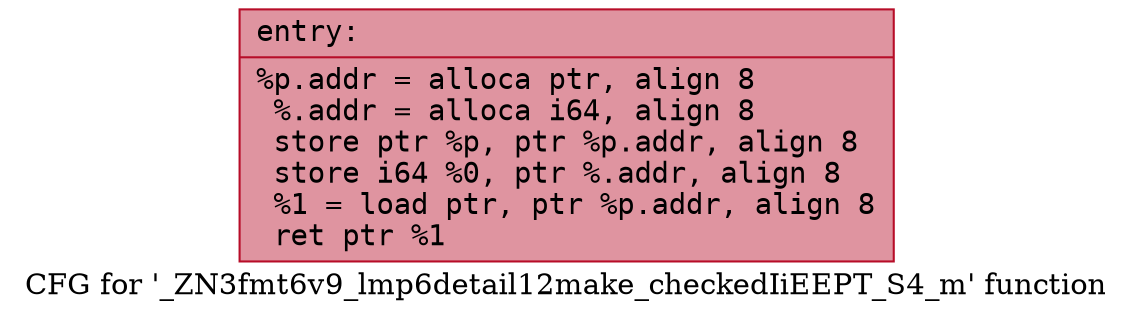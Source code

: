 digraph "CFG for '_ZN3fmt6v9_lmp6detail12make_checkedIiEEPT_S4_m' function" {
	label="CFG for '_ZN3fmt6v9_lmp6detail12make_checkedIiEEPT_S4_m' function";

	Node0x556bfed1b680 [shape=record,color="#b70d28ff", style=filled, fillcolor="#b70d2870" fontname="Courier",label="{entry:\l|  %p.addr = alloca ptr, align 8\l  %.addr = alloca i64, align 8\l  store ptr %p, ptr %p.addr, align 8\l  store i64 %0, ptr %.addr, align 8\l  %1 = load ptr, ptr %p.addr, align 8\l  ret ptr %1\l}"];
}
